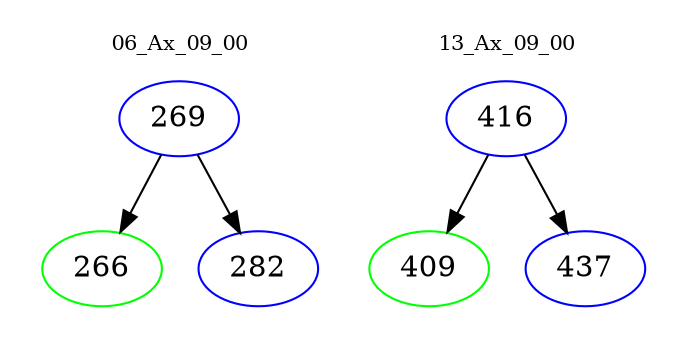 digraph{
subgraph cluster_0 {
color = white
label = "06_Ax_09_00";
fontsize=10;
T0_269 [label="269", color="blue"]
T0_269 -> T0_266 [color="black"]
T0_266 [label="266", color="green"]
T0_269 -> T0_282 [color="black"]
T0_282 [label="282", color="blue"]
}
subgraph cluster_1 {
color = white
label = "13_Ax_09_00";
fontsize=10;
T1_416 [label="416", color="blue"]
T1_416 -> T1_409 [color="black"]
T1_409 [label="409", color="green"]
T1_416 -> T1_437 [color="black"]
T1_437 [label="437", color="blue"]
}
}
